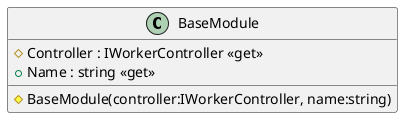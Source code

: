 @startuml
class BaseModule {
    # Controller : IWorkerController <<get>>
    + Name : string <<get>>
    # BaseModule(controller:IWorkerController, name:string)
}
@enduml
